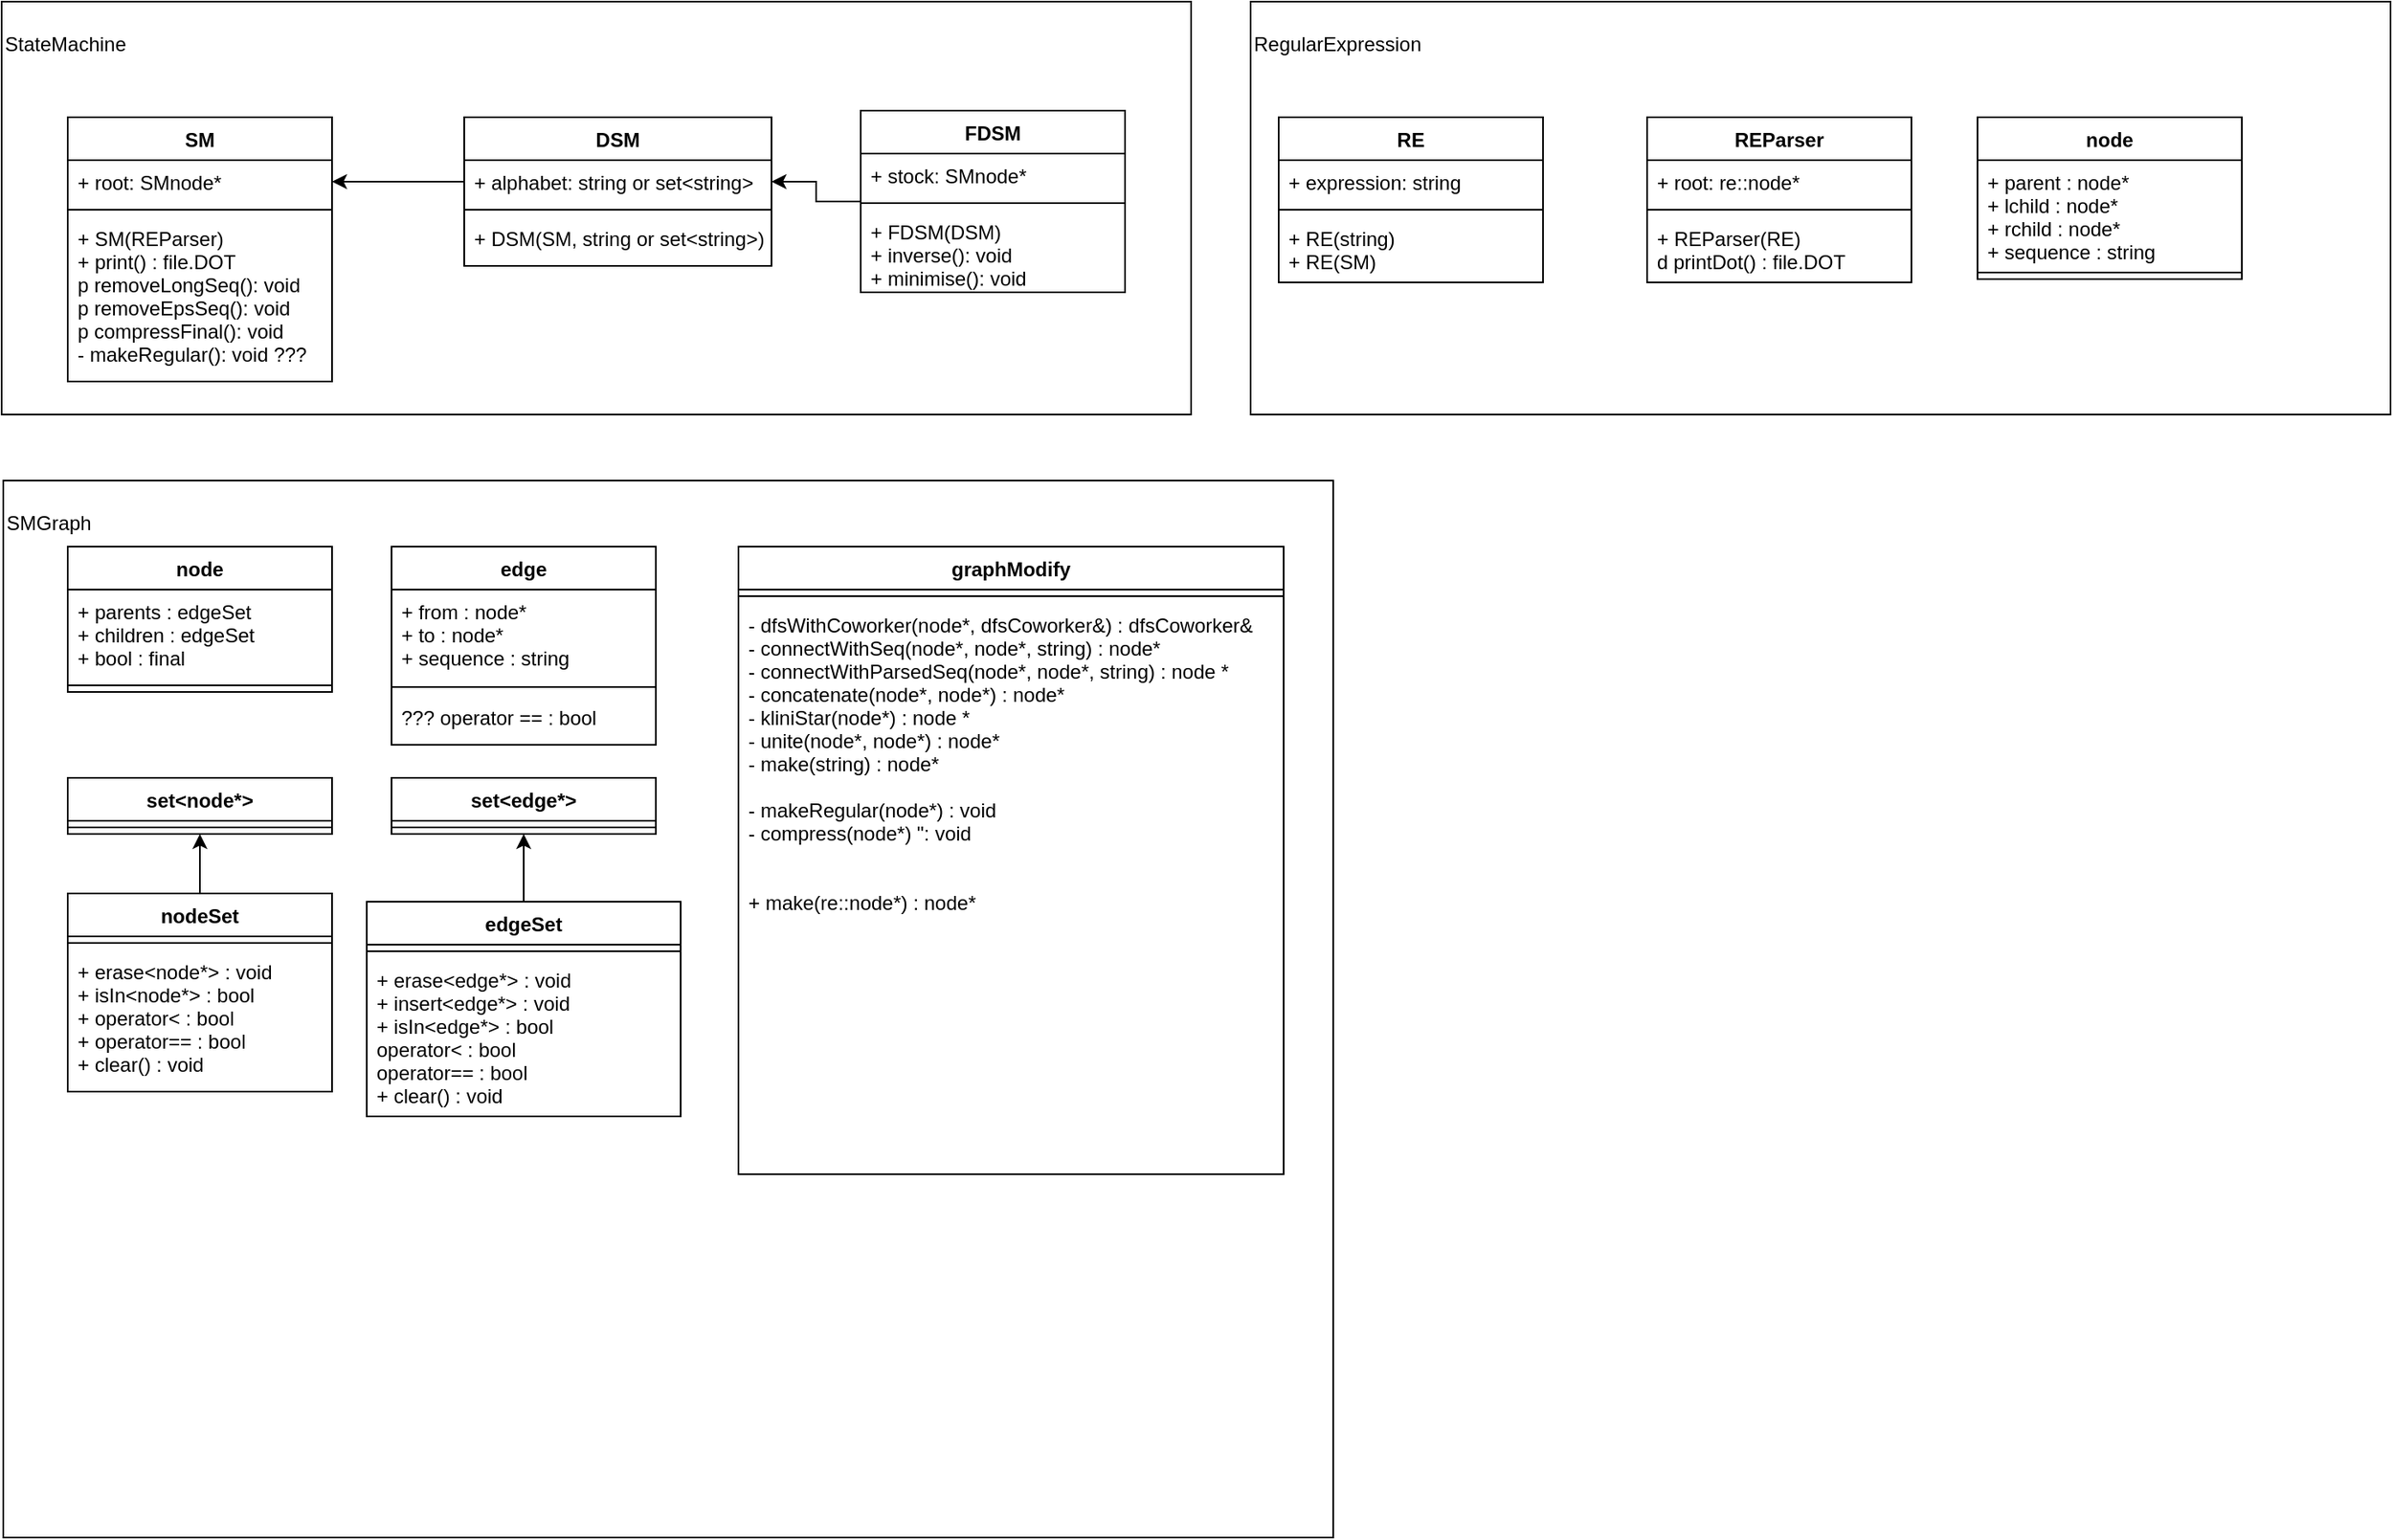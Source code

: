 <mxfile version="20.3.7" type="github">
  <diagram id="C5RBs43oDa-KdzZeNtuy" name="Page-1">
    <mxGraphModel dx="1222" dy="2327" grid="1" gridSize="10" guides="1" tooltips="1" connect="1" arrows="1" fold="1" page="1" pageScale="1" pageWidth="827" pageHeight="1169" math="0" shadow="0">
      <root>
        <mxCell id="WIyWlLk6GJQsqaUBKTNV-0" />
        <mxCell id="WIyWlLk6GJQsqaUBKTNV-1" parent="WIyWlLk6GJQsqaUBKTNV-0" />
        <mxCell id="idxCcSaXw2SYK3ETWPWx-4" value="&lt;p&gt;StateMachine&lt;/p&gt;" style="rounded=0;whiteSpace=wrap;html=1;align=left;horizontal=1;labelPosition=center;verticalLabelPosition=middle;verticalAlign=top;" vertex="1" parent="WIyWlLk6GJQsqaUBKTNV-1">
          <mxGeometry x="54" y="-1110" width="720" height="250" as="geometry" />
        </mxCell>
        <mxCell id="idxCcSaXw2SYK3ETWPWx-5" value="SM" style="swimlane;fontStyle=1;align=center;verticalAlign=top;childLayout=stackLayout;horizontal=1;startSize=26;horizontalStack=0;resizeParent=1;resizeParentMax=0;resizeLast=0;collapsible=1;marginBottom=0;" vertex="1" parent="WIyWlLk6GJQsqaUBKTNV-1">
          <mxGeometry x="94" y="-1040" width="160" height="160" as="geometry" />
        </mxCell>
        <mxCell id="idxCcSaXw2SYK3ETWPWx-6" value="+ root: SMnode*" style="text;strokeColor=none;fillColor=none;align=left;verticalAlign=top;spacingLeft=4;spacingRight=4;overflow=hidden;rotatable=0;points=[[0,0.5],[1,0.5]];portConstraint=eastwest;" vertex="1" parent="idxCcSaXw2SYK3ETWPWx-5">
          <mxGeometry y="26" width="160" height="26" as="geometry" />
        </mxCell>
        <mxCell id="idxCcSaXw2SYK3ETWPWx-7" value="" style="line;strokeWidth=1;fillColor=none;align=left;verticalAlign=middle;spacingTop=-1;spacingLeft=3;spacingRight=3;rotatable=0;labelPosition=right;points=[];portConstraint=eastwest;strokeColor=inherit;" vertex="1" parent="idxCcSaXw2SYK3ETWPWx-5">
          <mxGeometry y="52" width="160" height="8" as="geometry" />
        </mxCell>
        <mxCell id="idxCcSaXw2SYK3ETWPWx-8" value="+ SM(REParser)&#xa;+ print() : file.DOT&#xa;p removeLongSeq(): void&#xa;p removeEpsSeq(): void&#xa;p compressFinal(): void &#xa;- makeRegular(): void ??? " style="text;strokeColor=none;fillColor=none;align=left;verticalAlign=top;spacingLeft=4;spacingRight=4;overflow=hidden;rotatable=0;points=[[0,0.5],[1,0.5]];portConstraint=eastwest;" vertex="1" parent="idxCcSaXw2SYK3ETWPWx-5">
          <mxGeometry y="60" width="160" height="100" as="geometry" />
        </mxCell>
        <mxCell id="idxCcSaXw2SYK3ETWPWx-10" value="DSM" style="swimlane;fontStyle=1;align=center;verticalAlign=top;childLayout=stackLayout;horizontal=1;startSize=26;horizontalStack=0;resizeParent=1;resizeParentMax=0;resizeLast=0;collapsible=1;marginBottom=0;" vertex="1" parent="WIyWlLk6GJQsqaUBKTNV-1">
          <mxGeometry x="334" y="-1040" width="186" height="90" as="geometry" />
        </mxCell>
        <mxCell id="idxCcSaXw2SYK3ETWPWx-11" value="+ alphabet: string or set&lt;string&gt;" style="text;strokeColor=none;fillColor=none;align=left;verticalAlign=top;spacingLeft=4;spacingRight=4;overflow=hidden;rotatable=0;points=[[0,0.5],[1,0.5]];portConstraint=eastwest;" vertex="1" parent="idxCcSaXw2SYK3ETWPWx-10">
          <mxGeometry y="26" width="186" height="26" as="geometry" />
        </mxCell>
        <mxCell id="idxCcSaXw2SYK3ETWPWx-12" value="" style="line;strokeWidth=1;fillColor=none;align=left;verticalAlign=middle;spacingTop=-1;spacingLeft=3;spacingRight=3;rotatable=0;labelPosition=right;points=[];portConstraint=eastwest;strokeColor=inherit;" vertex="1" parent="idxCcSaXw2SYK3ETWPWx-10">
          <mxGeometry y="52" width="186" height="8" as="geometry" />
        </mxCell>
        <mxCell id="idxCcSaXw2SYK3ETWPWx-13" value="+ DSM(SM, string or set&lt;string&gt;)" style="text;strokeColor=none;fillColor=none;align=left;verticalAlign=top;spacingLeft=4;spacingRight=4;overflow=hidden;rotatable=0;points=[[0,0.5],[1,0.5]];portConstraint=eastwest;" vertex="1" parent="idxCcSaXw2SYK3ETWPWx-10">
          <mxGeometry y="60" width="186" height="30" as="geometry" />
        </mxCell>
        <mxCell id="idxCcSaXw2SYK3ETWPWx-18" style="edgeStyle=orthogonalEdgeStyle;rounded=0;orthogonalLoop=1;jettySize=auto;html=1;entryX=1;entryY=0.5;entryDx=0;entryDy=0;" edge="1" parent="WIyWlLk6GJQsqaUBKTNV-1" source="idxCcSaXw2SYK3ETWPWx-14" target="idxCcSaXw2SYK3ETWPWx-11">
          <mxGeometry relative="1" as="geometry" />
        </mxCell>
        <mxCell id="idxCcSaXw2SYK3ETWPWx-14" value="FDSM" style="swimlane;fontStyle=1;align=center;verticalAlign=top;childLayout=stackLayout;horizontal=1;startSize=26;horizontalStack=0;resizeParent=1;resizeParentMax=0;resizeLast=0;collapsible=1;marginBottom=0;" vertex="1" parent="WIyWlLk6GJQsqaUBKTNV-1">
          <mxGeometry x="574" y="-1044" width="160" height="110" as="geometry" />
        </mxCell>
        <mxCell id="idxCcSaXw2SYK3ETWPWx-15" value="+ stock: SMnode*" style="text;strokeColor=none;fillColor=none;align=left;verticalAlign=top;spacingLeft=4;spacingRight=4;overflow=hidden;rotatable=0;points=[[0,0.5],[1,0.5]];portConstraint=eastwest;" vertex="1" parent="idxCcSaXw2SYK3ETWPWx-14">
          <mxGeometry y="26" width="160" height="26" as="geometry" />
        </mxCell>
        <mxCell id="idxCcSaXw2SYK3ETWPWx-16" value="" style="line;strokeWidth=1;fillColor=none;align=left;verticalAlign=middle;spacingTop=-1;spacingLeft=3;spacingRight=3;rotatable=0;labelPosition=right;points=[];portConstraint=eastwest;strokeColor=inherit;" vertex="1" parent="idxCcSaXw2SYK3ETWPWx-14">
          <mxGeometry y="52" width="160" height="8" as="geometry" />
        </mxCell>
        <mxCell id="idxCcSaXw2SYK3ETWPWx-17" value="+ FDSM(DSM)&#xa;+ inverse(): void&#xa;+ minimise(): void" style="text;strokeColor=none;fillColor=none;align=left;verticalAlign=top;spacingLeft=4;spacingRight=4;overflow=hidden;rotatable=0;points=[[0,0.5],[1,0.5]];portConstraint=eastwest;" vertex="1" parent="idxCcSaXw2SYK3ETWPWx-14">
          <mxGeometry y="60" width="160" height="50" as="geometry" />
        </mxCell>
        <mxCell id="idxCcSaXw2SYK3ETWPWx-19" style="edgeStyle=orthogonalEdgeStyle;rounded=0;orthogonalLoop=1;jettySize=auto;html=1;" edge="1" parent="WIyWlLk6GJQsqaUBKTNV-1" source="idxCcSaXw2SYK3ETWPWx-11" target="idxCcSaXw2SYK3ETWPWx-6">
          <mxGeometry relative="1" as="geometry" />
        </mxCell>
        <mxCell id="idxCcSaXw2SYK3ETWPWx-20" value="&lt;p&gt;RegularExpression&lt;/p&gt;" style="rounded=0;whiteSpace=wrap;html=1;align=left;horizontal=1;labelPosition=center;verticalLabelPosition=middle;verticalAlign=top;" vertex="1" parent="WIyWlLk6GJQsqaUBKTNV-1">
          <mxGeometry x="810" y="-1110" width="690" height="250" as="geometry" />
        </mxCell>
        <mxCell id="idxCcSaXw2SYK3ETWPWx-22" value="RE" style="swimlane;fontStyle=1;align=center;verticalAlign=top;childLayout=stackLayout;horizontal=1;startSize=26;horizontalStack=0;resizeParent=1;resizeParentMax=0;resizeLast=0;collapsible=1;marginBottom=0;" vertex="1" parent="WIyWlLk6GJQsqaUBKTNV-1">
          <mxGeometry x="827" y="-1040" width="160" height="100" as="geometry" />
        </mxCell>
        <mxCell id="idxCcSaXw2SYK3ETWPWx-23" value="+ expression: string" style="text;strokeColor=none;fillColor=none;align=left;verticalAlign=top;spacingLeft=4;spacingRight=4;overflow=hidden;rotatable=0;points=[[0,0.5],[1,0.5]];portConstraint=eastwest;" vertex="1" parent="idxCcSaXw2SYK3ETWPWx-22">
          <mxGeometry y="26" width="160" height="26" as="geometry" />
        </mxCell>
        <mxCell id="idxCcSaXw2SYK3ETWPWx-24" value="" style="line;strokeWidth=1;fillColor=none;align=left;verticalAlign=middle;spacingTop=-1;spacingLeft=3;spacingRight=3;rotatable=0;labelPosition=right;points=[];portConstraint=eastwest;strokeColor=inherit;" vertex="1" parent="idxCcSaXw2SYK3ETWPWx-22">
          <mxGeometry y="52" width="160" height="8" as="geometry" />
        </mxCell>
        <mxCell id="idxCcSaXw2SYK3ETWPWx-25" value="+ RE(string)&#xa;+ RE(SM)&#xa;" style="text;strokeColor=none;fillColor=none;align=left;verticalAlign=top;spacingLeft=4;spacingRight=4;overflow=hidden;rotatable=0;points=[[0,0.5],[1,0.5]];portConstraint=eastwest;" vertex="1" parent="idxCcSaXw2SYK3ETWPWx-22">
          <mxGeometry y="60" width="160" height="40" as="geometry" />
        </mxCell>
        <mxCell id="idxCcSaXw2SYK3ETWPWx-26" value="REParser" style="swimlane;fontStyle=1;align=center;verticalAlign=top;childLayout=stackLayout;horizontal=1;startSize=26;horizontalStack=0;resizeParent=1;resizeParentMax=0;resizeLast=0;collapsible=1;marginBottom=0;" vertex="1" parent="WIyWlLk6GJQsqaUBKTNV-1">
          <mxGeometry x="1050" y="-1040" width="160" height="100" as="geometry" />
        </mxCell>
        <mxCell id="idxCcSaXw2SYK3ETWPWx-27" value="+ root: re::node*" style="text;strokeColor=none;fillColor=none;align=left;verticalAlign=top;spacingLeft=4;spacingRight=4;overflow=hidden;rotatable=0;points=[[0,0.5],[1,0.5]];portConstraint=eastwest;" vertex="1" parent="idxCcSaXw2SYK3ETWPWx-26">
          <mxGeometry y="26" width="160" height="26" as="geometry" />
        </mxCell>
        <mxCell id="idxCcSaXw2SYK3ETWPWx-28" value="" style="line;strokeWidth=1;fillColor=none;align=left;verticalAlign=middle;spacingTop=-1;spacingLeft=3;spacingRight=3;rotatable=0;labelPosition=right;points=[];portConstraint=eastwest;strokeColor=inherit;" vertex="1" parent="idxCcSaXw2SYK3ETWPWx-26">
          <mxGeometry y="52" width="160" height="8" as="geometry" />
        </mxCell>
        <mxCell id="idxCcSaXw2SYK3ETWPWx-29" value="+ REParser(RE)&#xa;d printDot() : file.DOT&#xa;" style="text;strokeColor=none;fillColor=none;align=left;verticalAlign=top;spacingLeft=4;spacingRight=4;overflow=hidden;rotatable=0;points=[[0,0.5],[1,0.5]];portConstraint=eastwest;" vertex="1" parent="idxCcSaXw2SYK3ETWPWx-26">
          <mxGeometry y="60" width="160" height="40" as="geometry" />
        </mxCell>
        <mxCell id="idxCcSaXw2SYK3ETWPWx-31" value="&lt;p&gt;SMGraph&lt;/p&gt;&lt;p&gt;&lt;br&gt;&lt;/p&gt;" style="rounded=0;whiteSpace=wrap;html=1;align=left;horizontal=1;labelPosition=center;verticalLabelPosition=middle;verticalAlign=top;" vertex="1" parent="WIyWlLk6GJQsqaUBKTNV-1">
          <mxGeometry x="55" y="-820" width="805" height="640" as="geometry" />
        </mxCell>
        <mxCell id="idxCcSaXw2SYK3ETWPWx-32" value="node" style="swimlane;fontStyle=1;align=center;verticalAlign=top;childLayout=stackLayout;horizontal=1;startSize=26;horizontalStack=0;resizeParent=1;resizeParentMax=0;resizeLast=0;collapsible=1;marginBottom=0;" vertex="1" parent="WIyWlLk6GJQsqaUBKTNV-1">
          <mxGeometry x="94" y="-780" width="160" height="88" as="geometry" />
        </mxCell>
        <mxCell id="idxCcSaXw2SYK3ETWPWx-33" value="+ parents : edgeSet&#xa;+ children : edgeSet&#xa;+ bool : final" style="text;strokeColor=none;fillColor=none;align=left;verticalAlign=top;spacingLeft=4;spacingRight=4;overflow=hidden;rotatable=0;points=[[0,0.5],[1,0.5]];portConstraint=eastwest;" vertex="1" parent="idxCcSaXw2SYK3ETWPWx-32">
          <mxGeometry y="26" width="160" height="54" as="geometry" />
        </mxCell>
        <mxCell id="idxCcSaXw2SYK3ETWPWx-34" value="" style="line;strokeWidth=1;fillColor=none;align=left;verticalAlign=middle;spacingTop=-1;spacingLeft=3;spacingRight=3;rotatable=0;labelPosition=right;points=[];portConstraint=eastwest;strokeColor=inherit;" vertex="1" parent="idxCcSaXw2SYK3ETWPWx-32">
          <mxGeometry y="80" width="160" height="8" as="geometry" />
        </mxCell>
        <mxCell id="idxCcSaXw2SYK3ETWPWx-36" value="edge" style="swimlane;fontStyle=1;align=center;verticalAlign=top;childLayout=stackLayout;horizontal=1;startSize=26;horizontalStack=0;resizeParent=1;resizeParentMax=0;resizeLast=0;collapsible=1;marginBottom=0;" vertex="1" parent="WIyWlLk6GJQsqaUBKTNV-1">
          <mxGeometry x="290" y="-780" width="160" height="120" as="geometry" />
        </mxCell>
        <mxCell id="idxCcSaXw2SYK3ETWPWx-37" value="+ from : node*&#xa;+ to : node*&#xa;+ sequence : string" style="text;strokeColor=none;fillColor=none;align=left;verticalAlign=top;spacingLeft=4;spacingRight=4;overflow=hidden;rotatable=0;points=[[0,0.5],[1,0.5]];portConstraint=eastwest;" vertex="1" parent="idxCcSaXw2SYK3ETWPWx-36">
          <mxGeometry y="26" width="160" height="54" as="geometry" />
        </mxCell>
        <mxCell id="idxCcSaXw2SYK3ETWPWx-38" value="" style="line;strokeWidth=1;fillColor=none;align=left;verticalAlign=middle;spacingTop=-1;spacingLeft=3;spacingRight=3;rotatable=0;labelPosition=right;points=[];portConstraint=eastwest;strokeColor=inherit;" vertex="1" parent="idxCcSaXw2SYK3ETWPWx-36">
          <mxGeometry y="80" width="160" height="10" as="geometry" />
        </mxCell>
        <mxCell id="idxCcSaXw2SYK3ETWPWx-61" value="??? operator == : bool" style="text;strokeColor=none;fillColor=none;align=left;verticalAlign=top;spacingLeft=4;spacingRight=4;overflow=hidden;rotatable=0;points=[[0,0.5],[1,0.5]];portConstraint=eastwest;" vertex="1" parent="idxCcSaXw2SYK3ETWPWx-36">
          <mxGeometry y="90" width="160" height="30" as="geometry" />
        </mxCell>
        <mxCell id="idxCcSaXw2SYK3ETWPWx-58" style="edgeStyle=orthogonalEdgeStyle;rounded=0;orthogonalLoop=1;jettySize=auto;html=1;entryX=0.5;entryY=1;entryDx=0;entryDy=0;" edge="1" parent="WIyWlLk6GJQsqaUBKTNV-1" source="idxCcSaXw2SYK3ETWPWx-40" target="idxCcSaXw2SYK3ETWPWx-54">
          <mxGeometry relative="1" as="geometry" />
        </mxCell>
        <mxCell id="idxCcSaXw2SYK3ETWPWx-40" value="edgeSet" style="swimlane;fontStyle=1;align=center;verticalAlign=top;childLayout=stackLayout;horizontal=1;startSize=26;horizontalStack=0;resizeParent=1;resizeParentMax=0;resizeLast=0;collapsible=1;marginBottom=0;" vertex="1" parent="WIyWlLk6GJQsqaUBKTNV-1">
          <mxGeometry x="275" y="-565" width="190" height="130" as="geometry" />
        </mxCell>
        <mxCell id="idxCcSaXw2SYK3ETWPWx-42" value="" style="line;strokeWidth=1;fillColor=none;align=left;verticalAlign=middle;spacingTop=-1;spacingLeft=3;spacingRight=3;rotatable=0;labelPosition=right;points=[];portConstraint=eastwest;strokeColor=inherit;" vertex="1" parent="idxCcSaXw2SYK3ETWPWx-40">
          <mxGeometry y="26" width="190" height="8" as="geometry" />
        </mxCell>
        <mxCell id="idxCcSaXw2SYK3ETWPWx-43" value="+ erase&lt;edge*&gt; : void&#xa;+ insert&lt;edge*&gt; : void&#xa;+ isIn&lt;edge*&gt; : bool&#xa;operator&lt; : bool&#xa;operator== : bool&#xa;+ clear() : void" style="text;strokeColor=none;fillColor=none;align=left;verticalAlign=top;spacingLeft=4;spacingRight=4;overflow=hidden;rotatable=0;points=[[0,0.5],[1,0.5]];portConstraint=eastwest;" vertex="1" parent="idxCcSaXw2SYK3ETWPWx-40">
          <mxGeometry y="34" width="190" height="96" as="geometry" />
        </mxCell>
        <mxCell id="idxCcSaXw2SYK3ETWPWx-53" style="edgeStyle=orthogonalEdgeStyle;rounded=0;orthogonalLoop=1;jettySize=auto;html=1;entryX=0.5;entryY=1;entryDx=0;entryDy=0;" edge="1" parent="WIyWlLk6GJQsqaUBKTNV-1" source="idxCcSaXw2SYK3ETWPWx-44" target="idxCcSaXw2SYK3ETWPWx-49">
          <mxGeometry relative="1" as="geometry" />
        </mxCell>
        <mxCell id="idxCcSaXw2SYK3ETWPWx-44" value="nodeSet" style="swimlane;fontStyle=1;align=center;verticalAlign=top;childLayout=stackLayout;horizontal=1;startSize=26;horizontalStack=0;resizeParent=1;resizeParentMax=0;resizeLast=0;collapsible=1;marginBottom=0;" vertex="1" parent="WIyWlLk6GJQsqaUBKTNV-1">
          <mxGeometry x="94" y="-570" width="160" height="120" as="geometry" />
        </mxCell>
        <mxCell id="idxCcSaXw2SYK3ETWPWx-46" value="" style="line;strokeWidth=1;fillColor=none;align=left;verticalAlign=middle;spacingTop=-1;spacingLeft=3;spacingRight=3;rotatable=0;labelPosition=right;points=[];portConstraint=eastwest;strokeColor=inherit;" vertex="1" parent="idxCcSaXw2SYK3ETWPWx-44">
          <mxGeometry y="26" width="160" height="8" as="geometry" />
        </mxCell>
        <mxCell id="idxCcSaXw2SYK3ETWPWx-47" value="+ erase&lt;node*&gt; : void&#xa;+ isIn&lt;node*&gt; : bool&#xa;+ operator&lt; : bool&#xa;+ operator== : bool&#xa;+ clear() : void&#xa;" style="text;strokeColor=none;fillColor=none;align=left;verticalAlign=top;spacingLeft=4;spacingRight=4;overflow=hidden;rotatable=0;points=[[0,0.5],[1,0.5]];portConstraint=eastwest;" vertex="1" parent="idxCcSaXw2SYK3ETWPWx-44">
          <mxGeometry y="34" width="160" height="86" as="geometry" />
        </mxCell>
        <mxCell id="idxCcSaXw2SYK3ETWPWx-49" value="set&lt;node*&gt;" style="swimlane;fontStyle=1;align=center;verticalAlign=top;childLayout=stackLayout;horizontal=1;startSize=26;horizontalStack=0;resizeParent=1;resizeParentMax=0;resizeLast=0;collapsible=1;marginBottom=0;" vertex="1" parent="WIyWlLk6GJQsqaUBKTNV-1">
          <mxGeometry x="94" y="-640" width="160" height="34" as="geometry" />
        </mxCell>
        <mxCell id="idxCcSaXw2SYK3ETWPWx-51" value="" style="line;strokeWidth=1;fillColor=none;align=left;verticalAlign=middle;spacingTop=-1;spacingLeft=3;spacingRight=3;rotatable=0;labelPosition=right;points=[];portConstraint=eastwest;strokeColor=inherit;" vertex="1" parent="idxCcSaXw2SYK3ETWPWx-49">
          <mxGeometry y="26" width="160" height="8" as="geometry" />
        </mxCell>
        <mxCell id="idxCcSaXw2SYK3ETWPWx-54" value="set&lt;edge*&gt;" style="swimlane;fontStyle=1;align=center;verticalAlign=top;childLayout=stackLayout;horizontal=1;startSize=26;horizontalStack=0;resizeParent=1;resizeParentMax=0;resizeLast=0;collapsible=1;marginBottom=0;" vertex="1" parent="WIyWlLk6GJQsqaUBKTNV-1">
          <mxGeometry x="290" y="-640" width="160" height="34" as="geometry" />
        </mxCell>
        <mxCell id="idxCcSaXw2SYK3ETWPWx-56" value="" style="line;strokeWidth=1;fillColor=none;align=left;verticalAlign=middle;spacingTop=-1;spacingLeft=3;spacingRight=3;rotatable=0;labelPosition=right;points=[];portConstraint=eastwest;strokeColor=inherit;" vertex="1" parent="idxCcSaXw2SYK3ETWPWx-54">
          <mxGeometry y="26" width="160" height="8" as="geometry" />
        </mxCell>
        <mxCell id="idxCcSaXw2SYK3ETWPWx-62" value="graphModify" style="swimlane;fontStyle=1;align=center;verticalAlign=top;childLayout=stackLayout;horizontal=1;startSize=26;horizontalStack=0;resizeParent=1;resizeParentMax=0;resizeLast=0;collapsible=1;marginBottom=0;" vertex="1" parent="WIyWlLk6GJQsqaUBKTNV-1">
          <mxGeometry x="500" y="-780" width="330" height="380" as="geometry" />
        </mxCell>
        <mxCell id="idxCcSaXw2SYK3ETWPWx-64" value="" style="line;strokeWidth=1;fillColor=none;align=left;verticalAlign=middle;spacingTop=-1;spacingLeft=3;spacingRight=3;rotatable=0;labelPosition=right;points=[];portConstraint=eastwest;strokeColor=inherit;" vertex="1" parent="idxCcSaXw2SYK3ETWPWx-62">
          <mxGeometry y="26" width="330" height="8" as="geometry" />
        </mxCell>
        <mxCell id="idxCcSaXw2SYK3ETWPWx-65" value="- dfsWithCoworker(node*, dfsCoworker&amp;) : dfsCoworker&amp;&#xa;- connectWithSeq(node*, node*, string) : node*&#xa;- connectWithParsedSeq(node*, node*, string) : node *&#xa;- concatenate(node*, node*) : node*&#xa;- kliniStar(node*) : node *&#xa;- unite(node*, node*) : node*&#xa;- make(string) : node*&#xa;&#xa;- makeRegular(node*) : void&#xa;- compress(node*) &quot;: void&#xa;&#xa;&#xa;+ make(re::node*) : node* " style="text;strokeColor=none;fillColor=none;align=left;verticalAlign=top;spacingLeft=4;spacingRight=4;overflow=hidden;rotatable=0;points=[[0,0.5],[1,0.5]];portConstraint=eastwest;" vertex="1" parent="idxCcSaXw2SYK3ETWPWx-62">
          <mxGeometry y="34" width="330" height="346" as="geometry" />
        </mxCell>
        <mxCell id="idxCcSaXw2SYK3ETWPWx-67" value="node" style="swimlane;fontStyle=1;align=center;verticalAlign=top;childLayout=stackLayout;horizontal=1;startSize=26;horizontalStack=0;resizeParent=1;resizeParentMax=0;resizeLast=0;collapsible=1;marginBottom=0;" vertex="1" parent="WIyWlLk6GJQsqaUBKTNV-1">
          <mxGeometry x="1250" y="-1040" width="160" height="98" as="geometry" />
        </mxCell>
        <mxCell id="idxCcSaXw2SYK3ETWPWx-68" value="+ parent : node*&#xa;+ lchild : node*&#xa;+ rchild : node*&#xa;+ sequence : string" style="text;strokeColor=none;fillColor=none;align=left;verticalAlign=top;spacingLeft=4;spacingRight=4;overflow=hidden;rotatable=0;points=[[0,0.5],[1,0.5]];portConstraint=eastwest;" vertex="1" parent="idxCcSaXw2SYK3ETWPWx-67">
          <mxGeometry y="26" width="160" height="64" as="geometry" />
        </mxCell>
        <mxCell id="idxCcSaXw2SYK3ETWPWx-69" value="" style="line;strokeWidth=1;fillColor=none;align=left;verticalAlign=middle;spacingTop=-1;spacingLeft=3;spacingRight=3;rotatable=0;labelPosition=right;points=[];portConstraint=eastwest;strokeColor=inherit;" vertex="1" parent="idxCcSaXw2SYK3ETWPWx-67">
          <mxGeometry y="90" width="160" height="8" as="geometry" />
        </mxCell>
      </root>
    </mxGraphModel>
  </diagram>
</mxfile>
